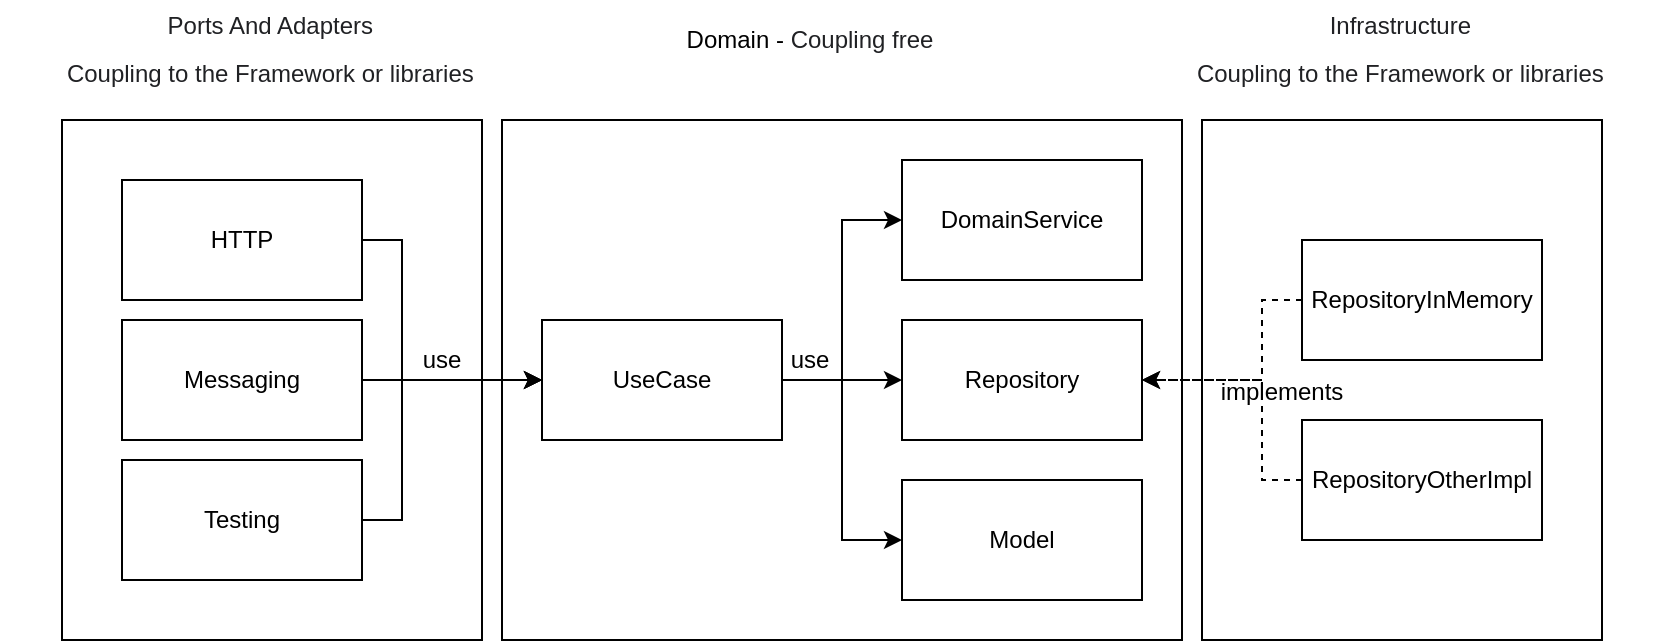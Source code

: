 <mxfile version="14.6.13" type="device" pages="2"><diagram id="vkB8zONBNrzkVkOe92o3" name="Diagrama general de arquitectura"><mxGraphModel dx="868" dy="482" grid="1" gridSize="10" guides="1" tooltips="1" connect="1" arrows="1" fold="1" page="1" pageScale="1" pageWidth="827" pageHeight="1169" math="0" shadow="0"><root><mxCell id="0"/><mxCell id="1" parent="0"/><mxCell id="vqSm3CPb9ptj7XxwaL2n-34" value="" style="group" vertex="1" connectable="0" parent="1"><mxGeometry x="50" y="60" width="770" height="320" as="geometry"/></mxCell><mxCell id="vqSm3CPb9ptj7XxwaL2n-7" value="" style="rounded=0;whiteSpace=wrap;html=1;" vertex="1" parent="vqSm3CPb9ptj7XxwaL2n-34"><mxGeometry x="220" y="60" width="340" height="260" as="geometry"/></mxCell><mxCell id="vqSm3CPb9ptj7XxwaL2n-1" value="UseCase" style="rounded=0;whiteSpace=wrap;html=1;" vertex="1" parent="vqSm3CPb9ptj7XxwaL2n-34"><mxGeometry x="240" y="160" width="120" height="60" as="geometry"/></mxCell><mxCell id="vqSm3CPb9ptj7XxwaL2n-2" value="DomainService" style="rounded=0;whiteSpace=wrap;html=1;" vertex="1" parent="vqSm3CPb9ptj7XxwaL2n-34"><mxGeometry x="420" y="80" width="120" height="60" as="geometry"/></mxCell><mxCell id="vqSm3CPb9ptj7XxwaL2n-8" style="edgeStyle=orthogonalEdgeStyle;rounded=0;orthogonalLoop=1;jettySize=auto;html=1;entryX=0;entryY=0.5;entryDx=0;entryDy=0;" edge="1" parent="vqSm3CPb9ptj7XxwaL2n-34" source="vqSm3CPb9ptj7XxwaL2n-1" target="vqSm3CPb9ptj7XxwaL2n-2"><mxGeometry y="10" as="geometry"><Array as="points"><mxPoint x="390" y="190"/><mxPoint x="390" y="110"/></Array></mxGeometry></mxCell><mxCell id="vqSm3CPb9ptj7XxwaL2n-3" value="Repository" style="rounded=0;whiteSpace=wrap;html=1;" vertex="1" parent="vqSm3CPb9ptj7XxwaL2n-34"><mxGeometry x="420" y="160" width="120" height="60" as="geometry"/></mxCell><mxCell id="vqSm3CPb9ptj7XxwaL2n-9" style="edgeStyle=orthogonalEdgeStyle;rounded=0;orthogonalLoop=1;jettySize=auto;html=1;entryX=0;entryY=0.5;entryDx=0;entryDy=0;" edge="1" parent="vqSm3CPb9ptj7XxwaL2n-34" source="vqSm3CPb9ptj7XxwaL2n-1" target="vqSm3CPb9ptj7XxwaL2n-3"><mxGeometry y="10" as="geometry"/></mxCell><mxCell id="vqSm3CPb9ptj7XxwaL2n-4" value="Model" style="rounded=0;whiteSpace=wrap;html=1;" vertex="1" parent="vqSm3CPb9ptj7XxwaL2n-34"><mxGeometry x="420" y="240" width="120" height="60" as="geometry"/></mxCell><mxCell id="vqSm3CPb9ptj7XxwaL2n-10" style="edgeStyle=orthogonalEdgeStyle;rounded=0;orthogonalLoop=1;jettySize=auto;html=1;entryX=0;entryY=0.5;entryDx=0;entryDy=0;" edge="1" parent="vqSm3CPb9ptj7XxwaL2n-34" source="vqSm3CPb9ptj7XxwaL2n-1" target="vqSm3CPb9ptj7XxwaL2n-4"><mxGeometry y="10" as="geometry"><Array as="points"><mxPoint x="390" y="190"/><mxPoint x="390" y="270"/></Array></mxGeometry></mxCell><mxCell id="vqSm3CPb9ptj7XxwaL2n-11" value="use" style="text;html=1;strokeColor=none;fillColor=none;align=center;verticalAlign=middle;whiteSpace=wrap;rounded=0;" vertex="1" parent="vqSm3CPb9ptj7XxwaL2n-34"><mxGeometry x="354" y="170" width="40" height="20" as="geometry"/></mxCell><mxCell id="vqSm3CPb9ptj7XxwaL2n-12" value="" style="rounded=0;whiteSpace=wrap;html=1;" vertex="1" parent="vqSm3CPb9ptj7XxwaL2n-34"><mxGeometry y="60" width="210" height="260" as="geometry"/></mxCell><mxCell id="vqSm3CPb9ptj7XxwaL2n-16" style="edgeStyle=orthogonalEdgeStyle;rounded=0;orthogonalLoop=1;jettySize=auto;html=1;entryX=0;entryY=0.5;entryDx=0;entryDy=0;" edge="1" parent="vqSm3CPb9ptj7XxwaL2n-34" source="vqSm3CPb9ptj7XxwaL2n-13" target="vqSm3CPb9ptj7XxwaL2n-1"><mxGeometry y="10" as="geometry"><Array as="points"><mxPoint x="170" y="120"/><mxPoint x="170" y="190"/></Array></mxGeometry></mxCell><mxCell id="vqSm3CPb9ptj7XxwaL2n-13" value="HTTP" style="rounded=0;whiteSpace=wrap;html=1;" vertex="1" parent="vqSm3CPb9ptj7XxwaL2n-34"><mxGeometry x="30" y="90" width="120" height="60" as="geometry"/></mxCell><mxCell id="vqSm3CPb9ptj7XxwaL2n-17" style="edgeStyle=orthogonalEdgeStyle;rounded=0;orthogonalLoop=1;jettySize=auto;html=1;entryX=0;entryY=0.5;entryDx=0;entryDy=0;" edge="1" parent="vqSm3CPb9ptj7XxwaL2n-34" source="vqSm3CPb9ptj7XxwaL2n-14" target="vqSm3CPb9ptj7XxwaL2n-1"><mxGeometry y="10" as="geometry"/></mxCell><mxCell id="vqSm3CPb9ptj7XxwaL2n-14" value="Messaging" style="rounded=0;whiteSpace=wrap;html=1;" vertex="1" parent="vqSm3CPb9ptj7XxwaL2n-34"><mxGeometry x="30" y="160" width="120" height="60" as="geometry"/></mxCell><mxCell id="vqSm3CPb9ptj7XxwaL2n-18" style="edgeStyle=orthogonalEdgeStyle;rounded=0;orthogonalLoop=1;jettySize=auto;html=1;entryX=0;entryY=0.5;entryDx=0;entryDy=0;" edge="1" parent="vqSm3CPb9ptj7XxwaL2n-34" source="vqSm3CPb9ptj7XxwaL2n-15" target="vqSm3CPb9ptj7XxwaL2n-1"><mxGeometry y="10" as="geometry"><Array as="points"><mxPoint x="170" y="260"/><mxPoint x="170" y="190"/></Array></mxGeometry></mxCell><mxCell id="vqSm3CPb9ptj7XxwaL2n-15" value="Testing" style="rounded=0;whiteSpace=wrap;html=1;" vertex="1" parent="vqSm3CPb9ptj7XxwaL2n-34"><mxGeometry x="30" y="230" width="120" height="60" as="geometry"/></mxCell><mxCell id="vqSm3CPb9ptj7XxwaL2n-19" value="use" style="text;html=1;strokeColor=none;fillColor=none;align=center;verticalAlign=middle;whiteSpace=wrap;rounded=0;" vertex="1" parent="vqSm3CPb9ptj7XxwaL2n-34"><mxGeometry x="170" y="170" width="40" height="20" as="geometry"/></mxCell><mxCell id="vqSm3CPb9ptj7XxwaL2n-21" value="&lt;font style=&quot;font-size: 12px&quot;&gt;Domain -&amp;nbsp;&lt;span style=&quot;color: rgb(32 , 33 , 36) ; font-family: inherit ; text-align: left&quot;&gt;Coupling free&lt;/span&gt;&lt;/font&gt;" style="text;html=1;strokeColor=none;fillColor=none;align=center;verticalAlign=middle;whiteSpace=wrap;rounded=0;" vertex="1" parent="vqSm3CPb9ptj7XxwaL2n-34"><mxGeometry x="309" width="130" height="40" as="geometry"/></mxCell><mxCell id="vqSm3CPb9ptj7XxwaL2n-22" value="&lt;pre class=&quot;tw-data-text tw-text-large XcVN5d tw-ta&quot; id=&quot;tw-target-text&quot; dir=&quot;ltr&quot; style=&quot;font-family: inherit ; line-height: 100% ; border: none ; padding: 2px 0.14em 2px 0px ; position: relative ; margin-top: -2px ; margin-bottom: -2px ; resize: none ; overflow: hidden ; width: 270px ; overflow-wrap: break-word ; color: rgb(32 , 33 , 36)&quot;&gt;&lt;span class=&quot;Y2IQFc&quot; lang=&quot;en&quot;&gt;&lt;font style=&quot;font-size: 12px&quot;&gt;Ports And Adapters&lt;br&gt;&lt;/font&gt;&lt;/span&gt;&lt;pre class=&quot;tw-data-text tw-text-large XcVN5d tw-ta&quot; id=&quot;tw-target-text&quot; dir=&quot;ltr&quot; style=&quot;font-family: inherit ; line-height: 36px ; border: none ; padding: 2px 0.14em 2px 0px ; position: relative ; margin-top: -2px ; margin-bottom: -2px ; resize: none ; overflow: hidden ; width: 270px ; overflow-wrap: break-word&quot;&gt;&lt;span class=&quot;Y2IQFc&quot; lang=&quot;en&quot;&gt;&lt;font style=&quot;font-size: 12px&quot;&gt;Coupling to the Framework or libraries&lt;/font&gt;&lt;/span&gt;&lt;/pre&gt;&lt;/pre&gt;" style="text;html=1;strokeColor=none;fillColor=none;align=center;verticalAlign=middle;whiteSpace=wrap;rounded=0;" vertex="1" parent="vqSm3CPb9ptj7XxwaL2n-34"><mxGeometry y="10" width="210" height="40" as="geometry"/></mxCell><mxCell id="vqSm3CPb9ptj7XxwaL2n-23" value="" style="rounded=0;whiteSpace=wrap;html=1;" vertex="1" parent="vqSm3CPb9ptj7XxwaL2n-34"><mxGeometry x="570" y="60" width="200" height="260" as="geometry"/></mxCell><mxCell id="vqSm3CPb9ptj7XxwaL2n-25" value="&lt;pre class=&quot;tw-data-text tw-text-large XcVN5d tw-ta&quot; id=&quot;tw-target-text&quot; dir=&quot;ltr&quot; style=&quot;font-family: inherit ; line-height: 100% ; border: none ; padding: 2px 0.14em 2px 0px ; position: relative ; margin-top: -2px ; margin-bottom: -2px ; resize: none ; overflow: hidden ; width: 270px ; overflow-wrap: break-word ; color: rgb(32 , 33 , 36)&quot;&gt;&lt;span class=&quot;Y2IQFc&quot; lang=&quot;en&quot;&gt;&lt;font style=&quot;font-size: 12px&quot;&gt;Infrastructure&lt;br&gt;&lt;/font&gt;&lt;/span&gt;&lt;pre class=&quot;tw-data-text tw-text-large XcVN5d tw-ta&quot; id=&quot;tw-target-text&quot; dir=&quot;ltr&quot; style=&quot;font-family: inherit ; line-height: 36px ; border: none ; padding: 2px 0.14em 2px 0px ; position: relative ; margin-top: -2px ; margin-bottom: -2px ; resize: none ; overflow: hidden ; width: 270px ; overflow-wrap: break-word&quot;&gt;&lt;span class=&quot;Y2IQFc&quot; lang=&quot;en&quot;&gt;Coupling to the Framework or libraries&lt;/span&gt;&lt;/pre&gt;&lt;/pre&gt;" style="text;html=1;strokeColor=none;fillColor=none;align=center;verticalAlign=middle;whiteSpace=wrap;rounded=0;" vertex="1" parent="vqSm3CPb9ptj7XxwaL2n-34"><mxGeometry x="570" y="10" width="200" height="40" as="geometry"/></mxCell><mxCell id="vqSm3CPb9ptj7XxwaL2n-28" style="edgeStyle=orthogonalEdgeStyle;rounded=0;orthogonalLoop=1;jettySize=auto;html=1;entryX=1;entryY=0.5;entryDx=0;entryDy=0;dashed=1;" edge="1" parent="vqSm3CPb9ptj7XxwaL2n-34" source="vqSm3CPb9ptj7XxwaL2n-26" target="vqSm3CPb9ptj7XxwaL2n-3"><mxGeometry y="10" as="geometry"><Array as="points"><mxPoint x="600" y="150"/><mxPoint x="600" y="190"/></Array></mxGeometry></mxCell><mxCell id="vqSm3CPb9ptj7XxwaL2n-26" value="RepositoryInMemory" style="rounded=0;whiteSpace=wrap;html=1;" vertex="1" parent="vqSm3CPb9ptj7XxwaL2n-34"><mxGeometry x="620" y="120" width="120" height="60" as="geometry"/></mxCell><mxCell id="vqSm3CPb9ptj7XxwaL2n-30" style="edgeStyle=orthogonalEdgeStyle;rounded=0;orthogonalLoop=1;jettySize=auto;html=1;entryX=1;entryY=0.5;entryDx=0;entryDy=0;dashed=1;" edge="1" parent="vqSm3CPb9ptj7XxwaL2n-34" source="vqSm3CPb9ptj7XxwaL2n-27" target="vqSm3CPb9ptj7XxwaL2n-3"><mxGeometry y="10" as="geometry"><Array as="points"><mxPoint x="600" y="240"/><mxPoint x="600" y="190"/></Array></mxGeometry></mxCell><mxCell id="vqSm3CPb9ptj7XxwaL2n-27" value="RepositoryOtherImpl" style="rounded=0;whiteSpace=wrap;html=1;" vertex="1" parent="vqSm3CPb9ptj7XxwaL2n-34"><mxGeometry x="620" y="210" width="120" height="60" as="geometry"/></mxCell><mxCell id="vqSm3CPb9ptj7XxwaL2n-31" value="implements" style="text;html=1;strokeColor=none;fillColor=none;align=center;verticalAlign=middle;whiteSpace=wrap;rounded=0;" vertex="1" parent="vqSm3CPb9ptj7XxwaL2n-34"><mxGeometry x="590" y="186" width="40" height="20" as="geometry"/></mxCell></root></mxGraphModel></diagram><diagram name="Diagrama de clases" id="hfNrdWnzdtbxCsKuXI4W"><mxGraphModel dx="868" dy="482" grid="1" gridSize="10" guides="1" tooltips="1" connect="1" arrows="1" fold="1" page="1" pageScale="1" pageWidth="827" pageHeight="1169" math="0" shadow="0"><root><mxCell id="Sp8QJPPKNyDZrXyjmk4V-0"/><mxCell id="Sp8QJPPKNyDZrXyjmk4V-1" parent="Sp8QJPPKNyDZrXyjmk4V-0"/><mxCell id="Sp8QJPPKNyDZrXyjmk4V-3" value="" style="rounded=0;whiteSpace=wrap;html=1;" vertex="1" parent="Sp8QJPPKNyDZrXyjmk4V-1"><mxGeometry x="270" y="120" width="450" height="260" as="geometry"/></mxCell><mxCell id="Sp8QJPPKNyDZrXyjmk4V-4" value="GetDistressMessageUseCase" style="rounded=0;whiteSpace=wrap;html=1;" vertex="1" parent="Sp8QJPPKNyDZrXyjmk4V-1"><mxGeometry x="290" y="220" width="180" height="60" as="geometry"/></mxCell><mxCell id="Sp8QJPPKNyDZrXyjmk4V-5" value="Locator / Bien" style="rounded=0;whiteSpace=wrap;html=1;" vertex="1" parent="Sp8QJPPKNyDZrXyjmk4V-1"><mxGeometry x="550" y="140" width="120" height="60" as="geometry"/></mxCell><mxCell id="Sp8QJPPKNyDZrXyjmk4V-6" style="edgeStyle=orthogonalEdgeStyle;rounded=0;orthogonalLoop=1;jettySize=auto;html=1;entryX=0;entryY=0.5;entryDx=0;entryDy=0;" edge="1" parent="Sp8QJPPKNyDZrXyjmk4V-1" source="Sp8QJPPKNyDZrXyjmk4V-4" target="Sp8QJPPKNyDZrXyjmk4V-5"><mxGeometry x="50" y="70" as="geometry"><Array as="points"><mxPoint x="510" y="250"/><mxPoint x="510" y="170"/></Array></mxGeometry></mxCell><mxCell id="Sp8QJPPKNyDZrXyjmk4V-7" value="Repository" style="rounded=0;whiteSpace=wrap;html=1;" vertex="1" parent="Sp8QJPPKNyDZrXyjmk4V-1"><mxGeometry x="550" y="220" width="120" height="60" as="geometry"/></mxCell><mxCell id="Sp8QJPPKNyDZrXyjmk4V-8" style="edgeStyle=orthogonalEdgeStyle;rounded=0;orthogonalLoop=1;jettySize=auto;html=1;entryX=0;entryY=0.5;entryDx=0;entryDy=0;" edge="1" parent="Sp8QJPPKNyDZrXyjmk4V-1" source="Sp8QJPPKNyDZrXyjmk4V-4" target="Sp8QJPPKNyDZrXyjmk4V-7"><mxGeometry x="50" y="70" as="geometry"/></mxCell><mxCell id="Sp8QJPPKNyDZrXyjmk4V-9" value="Satelite" style="rounded=0;whiteSpace=wrap;html=1;" vertex="1" parent="Sp8QJPPKNyDZrXyjmk4V-1"><mxGeometry x="550" y="300" width="120" height="60" as="geometry"/></mxCell><mxCell id="Sp8QJPPKNyDZrXyjmk4V-10" style="edgeStyle=orthogonalEdgeStyle;rounded=0;orthogonalLoop=1;jettySize=auto;html=1;entryX=0;entryY=0.5;entryDx=0;entryDy=0;" edge="1" parent="Sp8QJPPKNyDZrXyjmk4V-1" source="Sp8QJPPKNyDZrXyjmk4V-4" target="Sp8QJPPKNyDZrXyjmk4V-9"><mxGeometry x="50" y="70" as="geometry"><Array as="points"><mxPoint x="510" y="250"/><mxPoint x="510" y="330"/></Array></mxGeometry></mxCell><mxCell id="Sp8QJPPKNyDZrXyjmk4V-11" value="use" style="text;html=1;strokeColor=none;fillColor=none;align=center;verticalAlign=middle;whiteSpace=wrap;rounded=0;" vertex="1" parent="Sp8QJPPKNyDZrXyjmk4V-1"><mxGeometry x="475" y="220" width="40" height="20" as="geometry"/></mxCell><mxCell id="Sp8QJPPKNyDZrXyjmk4V-12" value="" style="rounded=0;whiteSpace=wrap;html=1;" vertex="1" parent="Sp8QJPPKNyDZrXyjmk4V-1"><mxGeometry x="10" y="120" width="250" height="260" as="geometry"/></mxCell><mxCell id="Sp8QJPPKNyDZrXyjmk4V-13" style="edgeStyle=orthogonalEdgeStyle;rounded=0;orthogonalLoop=1;jettySize=auto;html=1;entryX=0;entryY=0.5;entryDx=0;entryDy=0;exitX=1;exitY=0.5;exitDx=0;exitDy=0;" edge="1" parent="Sp8QJPPKNyDZrXyjmk4V-1" source="Sp8QJPPKNyDZrXyjmk4V-14" target="Sp8QJPPKNyDZrXyjmk4V-4"><mxGeometry x="50" y="70" as="geometry"><Array as="points"><mxPoint x="190" y="250"/></Array></mxGeometry></mxCell><mxCell id="Sp8QJPPKNyDZrXyjmk4V-14" value="RebelIntelligenceServiceController" style="rounded=0;whiteSpace=wrap;html=1;" vertex="1" parent="Sp8QJPPKNyDZrXyjmk4V-1"><mxGeometry x="20" y="220" width="200" height="60" as="geometry"/></mxCell><mxCell id="Sp8QJPPKNyDZrXyjmk4V-19" value="use" style="text;html=1;strokeColor=none;fillColor=none;align=center;verticalAlign=middle;whiteSpace=wrap;rounded=0;" vertex="1" parent="Sp8QJPPKNyDZrXyjmk4V-1"><mxGeometry x="220" y="230" width="40" height="20" as="geometry"/></mxCell><mxCell id="Sp8QJPPKNyDZrXyjmk4V-20" value="&lt;font style=&quot;font-size: 12px&quot;&gt;Domain -&amp;nbsp;&lt;span style=&quot;color: rgb(32 , 33 , 36) ; font-family: inherit ; text-align: left&quot;&gt;Coupling free&lt;/span&gt;&lt;/font&gt;" style="text;html=1;strokeColor=none;fillColor=none;align=center;verticalAlign=middle;whiteSpace=wrap;rounded=0;" vertex="1" parent="Sp8QJPPKNyDZrXyjmk4V-1"><mxGeometry x="359" y="60" width="130" height="40" as="geometry"/></mxCell><mxCell id="Sp8QJPPKNyDZrXyjmk4V-21" value="&lt;pre class=&quot;tw-data-text tw-text-large XcVN5d tw-ta&quot; id=&quot;tw-target-text&quot; dir=&quot;ltr&quot; style=&quot;font-family: inherit ; line-height: 100% ; border: none ; padding: 2px 0.14em 2px 0px ; position: relative ; margin-top: -2px ; margin-bottom: -2px ; resize: none ; overflow: hidden ; width: 270px ; overflow-wrap: break-word ; color: rgb(32 , 33 , 36)&quot;&gt;&lt;span class=&quot;Y2IQFc&quot; lang=&quot;en&quot;&gt;&lt;font style=&quot;font-size: 12px&quot;&gt;Ports And Adapters&lt;br&gt;&lt;/font&gt;&lt;/span&gt;&lt;pre class=&quot;tw-data-text tw-text-large XcVN5d tw-ta&quot; id=&quot;tw-target-text&quot; dir=&quot;ltr&quot; style=&quot;font-family: inherit ; line-height: 36px ; border: none ; padding: 2px 0.14em 2px 0px ; position: relative ; margin-top: -2px ; margin-bottom: -2px ; resize: none ; overflow: hidden ; width: 270px ; overflow-wrap: break-word&quot;&gt;&lt;span class=&quot;Y2IQFc&quot; lang=&quot;en&quot;&gt;&lt;font style=&quot;font-size: 12px&quot;&gt;Coupling to the Framework or libraries&lt;/font&gt;&lt;/span&gt;&lt;/pre&gt;&lt;/pre&gt;" style="text;html=1;strokeColor=none;fillColor=none;align=center;verticalAlign=middle;whiteSpace=wrap;rounded=0;" vertex="1" parent="Sp8QJPPKNyDZrXyjmk4V-1"><mxGeometry x="50" y="70" width="210" height="40" as="geometry"/></mxCell><mxCell id="Sp8QJPPKNyDZrXyjmk4V-22" value="" style="rounded=0;whiteSpace=wrap;html=1;" vertex="1" parent="Sp8QJPPKNyDZrXyjmk4V-1"><mxGeometry x="730" y="120" width="200" height="260" as="geometry"/></mxCell><mxCell id="Sp8QJPPKNyDZrXyjmk4V-23" value="&lt;pre class=&quot;tw-data-text tw-text-large XcVN5d tw-ta&quot; id=&quot;tw-target-text&quot; dir=&quot;ltr&quot; style=&quot;font-family: inherit ; line-height: 100% ; border: none ; padding: 2px 0.14em 2px 0px ; position: relative ; margin-top: -2px ; margin-bottom: -2px ; resize: none ; overflow: hidden ; width: 270px ; overflow-wrap: break-word ; color: rgb(32 , 33 , 36)&quot;&gt;&lt;span class=&quot;Y2IQFc&quot; lang=&quot;en&quot;&gt;&lt;font style=&quot;font-size: 12px&quot;&gt;Infrastructure&lt;br&gt;&lt;/font&gt;&lt;/span&gt;&lt;pre class=&quot;tw-data-text tw-text-large XcVN5d tw-ta&quot; id=&quot;tw-target-text&quot; dir=&quot;ltr&quot; style=&quot;font-family: inherit ; line-height: 36px ; border: none ; padding: 2px 0.14em 2px 0px ; position: relative ; margin-top: -2px ; margin-bottom: -2px ; resize: none ; overflow: hidden ; width: 270px ; overflow-wrap: break-word&quot;&gt;&lt;span class=&quot;Y2IQFc&quot; lang=&quot;en&quot;&gt;Coupling to the Framework or libraries&lt;/span&gt;&lt;/pre&gt;&lt;/pre&gt;" style="text;html=1;strokeColor=none;fillColor=none;align=center;verticalAlign=middle;whiteSpace=wrap;rounded=0;" vertex="1" parent="Sp8QJPPKNyDZrXyjmk4V-1"><mxGeometry x="730" y="70" width="200" height="40" as="geometry"/></mxCell><mxCell id="52NA0YbIfQ10DfCeaiNE-2" style="edgeStyle=orthogonalEdgeStyle;rounded=0;orthogonalLoop=1;jettySize=auto;html=1;dashed=1;" edge="1" parent="Sp8QJPPKNyDZrXyjmk4V-1" source="Sp8QJPPKNyDZrXyjmk4V-25" target="Sp8QJPPKNyDZrXyjmk4V-7"><mxGeometry relative="1" as="geometry"><Array as="points"><mxPoint x="710" y="210"/><mxPoint x="710" y="250"/></Array></mxGeometry></mxCell><mxCell id="Sp8QJPPKNyDZrXyjmk4V-25" value="RepositoryInMemory" style="rounded=0;whiteSpace=wrap;html=1;" vertex="1" parent="Sp8QJPPKNyDZrXyjmk4V-1"><mxGeometry x="780" y="180" width="120" height="60" as="geometry"/></mxCell><mxCell id="52NA0YbIfQ10DfCeaiNE-3" style="edgeStyle=orthogonalEdgeStyle;rounded=0;orthogonalLoop=1;jettySize=auto;html=1;entryX=1;entryY=0.5;entryDx=0;entryDy=0;dashed=1;" edge="1" parent="Sp8QJPPKNyDZrXyjmk4V-1" source="Sp8QJPPKNyDZrXyjmk4V-27" target="Sp8QJPPKNyDZrXyjmk4V-7"><mxGeometry relative="1" as="geometry"><Array as="points"><mxPoint x="710" y="300"/><mxPoint x="710" y="250"/></Array></mxGeometry></mxCell><mxCell id="Sp8QJPPKNyDZrXyjmk4V-27" value="RepositoryOtherImpl" style="rounded=0;whiteSpace=wrap;html=1;" vertex="1" parent="Sp8QJPPKNyDZrXyjmk4V-1"><mxGeometry x="780" y="270" width="120" height="60" as="geometry"/></mxCell><mxCell id="Sp8QJPPKNyDZrXyjmk4V-28" value="implements" style="text;html=1;strokeColor=none;fillColor=none;align=center;verticalAlign=middle;whiteSpace=wrap;rounded=0;" vertex="1" parent="Sp8QJPPKNyDZrXyjmk4V-1"><mxGeometry x="750" y="246" width="40" height="20" as="geometry"/></mxCell></root></mxGraphModel></diagram></mxfile>